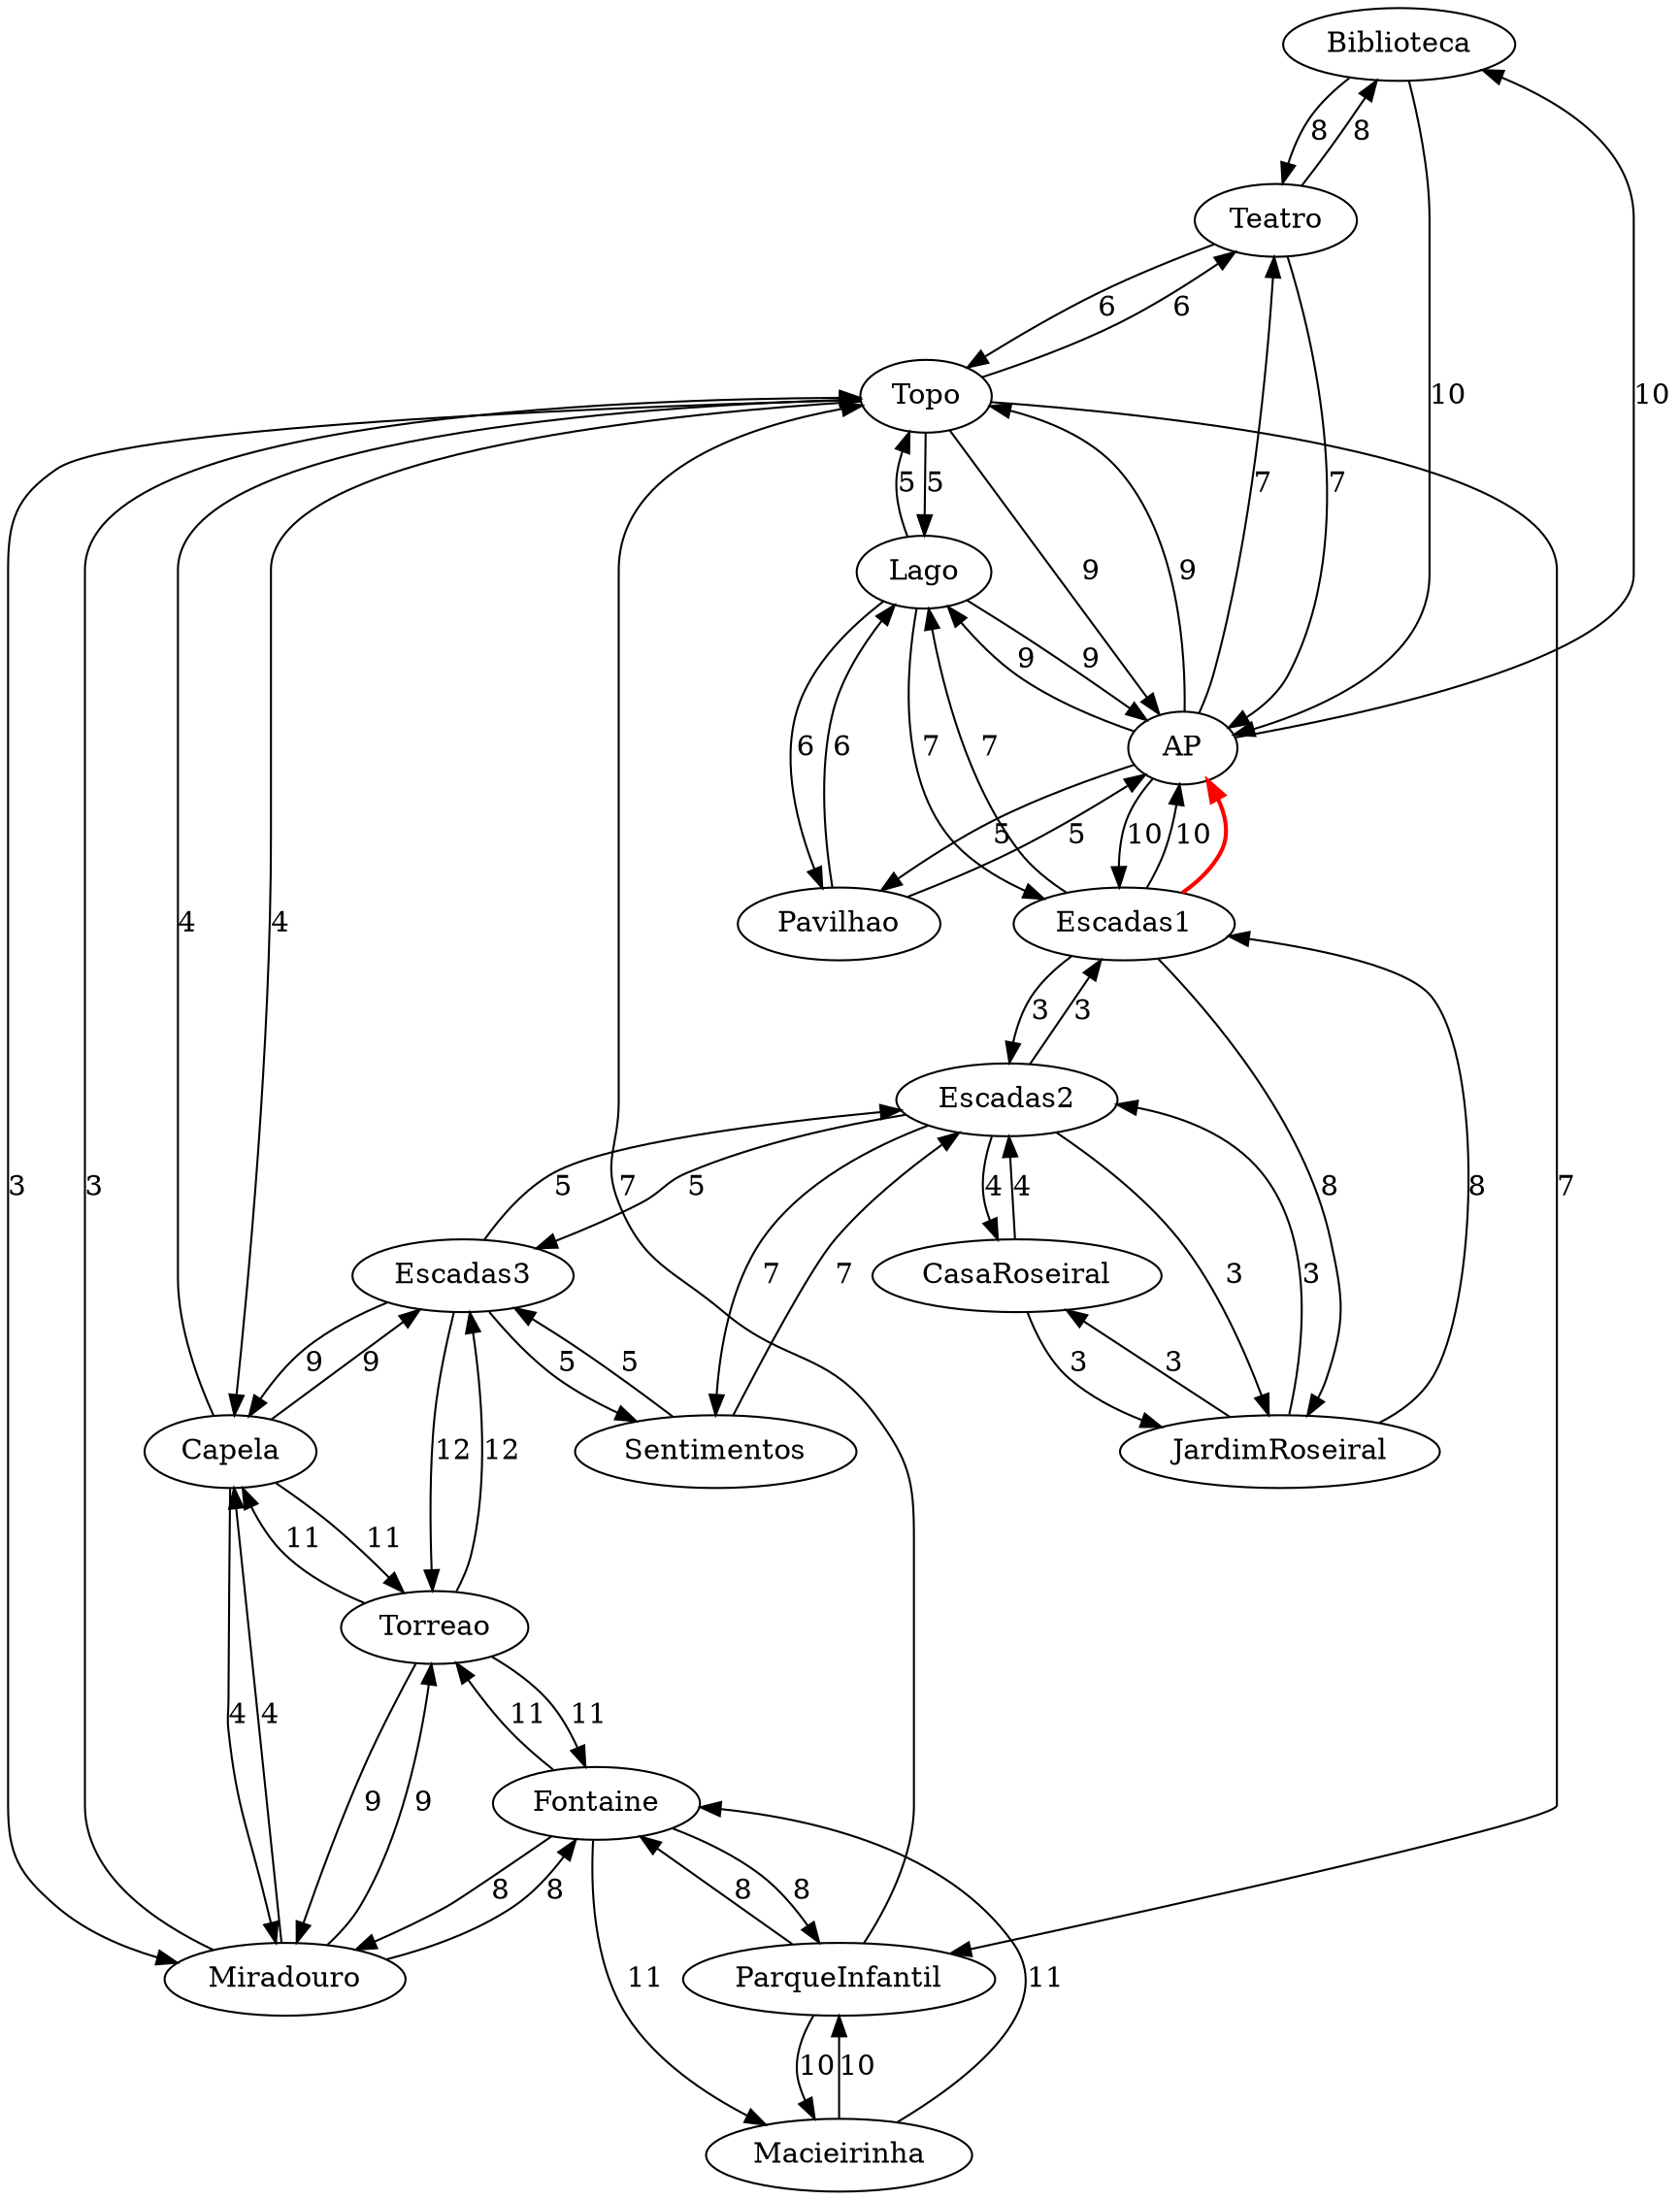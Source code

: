 digraph G {
  "﻿Biblioteca" [label="﻿Biblioteca"];
  "Teatro" [label="Teatro"];
  "AP" [label="AP"];
  "Pavilhao" [label="Pavilhao"];
  "Topo" [label="Topo"];
  "ParqueInfantil" [label="ParqueInfantil"];
  "Macieirinha" [label="Macieirinha"];
  "Fontaine" [label="Fontaine"];
  "Miradouro" [label="Miradouro"];
  "Capela" [label="Capela"];
  "Torreao" [label="Torreao"];
  "Lago" [label="Lago"];
  "Escadas3" [label="Escadas3"];
  "Sentimentos" [label="Sentimentos"];
  "CasaRoseiral" [label="CasaRoseiral"];
  "JardimRoseiral" [label="JardimRoseiral"];
  "Escadas2" [label="Escadas2"];
  "Escadas1" [label="Escadas1"];
  "﻿Biblioteca" -> "Teatro" [label="8"];
  "﻿Biblioteca" -> "AP" [label="10"];
  "Teatro" -> "﻿Biblioteca" [label="8"];
  "Teatro" -> "AP" [label="7"];
  "Teatro" -> "Topo" [label="6"];
  "AP" -> "﻿Biblioteca" [label="10"];
  "AP" -> "Teatro" [label="7"];
  "AP" -> "Pavilhao" [label="5"];
  "AP" -> "Topo" [label="9"];
  "AP" -> "Lago" [label="9"];
  "AP" -> "Escadas1" [label="10"];
  "Pavilhao" -> "AP" [label="5"];
  "Pavilhao" -> "Lago" [label="6"];
  "Topo" -> "Teatro" [label="6"];
  "Topo" -> "AP" [label="9"];
  "Topo" -> "ParqueInfantil" [label="7"];
  "Topo" -> "Miradouro" [label="3"];
  "Topo" -> "Capela" [label="4"];
  "Topo" -> "Lago" [label="5"];
  "ParqueInfantil" -> "Topo" [label="7"];
  "ParqueInfantil" -> "Macieirinha" [label="10"];
  "ParqueInfantil" -> "Fontaine" [label="8"];
  "Macieirinha" -> "ParqueInfantil" [label="10"];
  "Macieirinha" -> "Fontaine" [label="11"];
  "Fontaine" -> "ParqueInfantil" [label="8"];
  "Fontaine" -> "Macieirinha" [label="11"];
  "Fontaine" -> "Miradouro" [label="8"];
  "Fontaine" -> "Torreao" [label="11"];
  "Miradouro" -> "Topo" [label="3"];
  "Miradouro" -> "Fontaine" [label="8"];
  "Miradouro" -> "Capela" [label="4"];
  "Miradouro" -> "Torreao" [label="9"];
  "Capela" -> "Topo" [label="4"];
  "Capela" -> "Miradouro" [label="4"];
  "Capela" -> "Torreao" [label="11"];
  "Capela" -> "Escadas3" [label="9"];
  "Torreao" -> "Fontaine" [label="11"];
  "Torreao" -> "Miradouro" [label="9"];
  "Torreao" -> "Capela" [label="11"];
  "Torreao" -> "Escadas3" [label="12"];
  "Lago" -> "AP" [label="9"];
  "Lago" -> "Pavilhao" [label="6"];
  "Lago" -> "Topo" [label="5"];
  "Lago" -> "Escadas1" [label="7"];
  "Escadas3" -> "Capela" [label="9"];
  "Escadas3" -> "Torreao" [label="12"];
  "Escadas3" -> "Sentimentos" [label="5"];
  "Escadas3" -> "Escadas2" [label="5"];
  "Sentimentos" -> "Escadas3" [label="5"];
  "Sentimentos" -> "Escadas2" [label="7"];
  "CasaRoseiral" -> "JardimRoseiral" [label="3"];
  "CasaRoseiral" -> "Escadas2" [label="4"];
  "JardimRoseiral" -> "CasaRoseiral" [label="3"];
  "JardimRoseiral" -> "Escadas2" [label="3"];
  "JardimRoseiral" -> "Escadas1" [label="8"];
  "Escadas2" -> "Escadas3" [label="5"];
  "Escadas2" -> "Sentimentos" [label="7"];
  "Escadas2" -> "CasaRoseiral" [label="4"];
  "Escadas2" -> "JardimRoseiral" [label="3"];
  "Escadas2" -> "Escadas1" [label="3"];
  "Escadas1" -> "AP" [label="10"];
  "Escadas1" -> "Lago" [label="7"];
  "Escadas1" -> "JardimRoseiral" [label="8"];
  "Escadas1" -> "Escadas2" [label="3"];
  "Escadas1" -> "AP" [color=red, penwidth=2.0];
}
